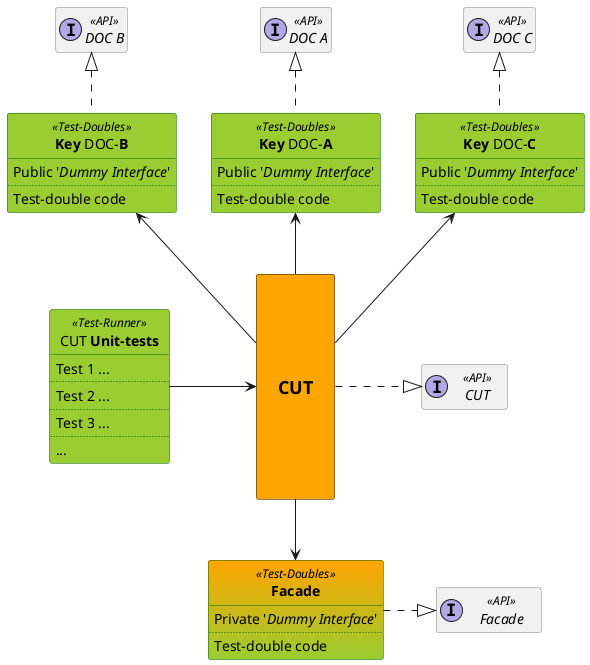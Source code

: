 @startuml

!definelong SET_DOC(_name_, _type_, _id_, _direction_='up')
interface "DOC _name_" as _name_ <<API>>
class "**_type_** DOC-**_name_**" as _id_ <<Test-Doubles>>
{
Public '//Dummy Interface//'
..
Test-double code
}
_id_ ._direction_.|> _name_
!enddefinelong

skinparam class {
    borderColor<<API>> gray
    borderStyle<<API>> dashed
    BackgroundColor<<Test-Doubles>> yellowgreen
    borderColor<<Test-Doubles>> darkgreen
    BackgroundColor<<Test-Runner>> yellowgreen
    borderColor<<Test-Runner>> darkgreen
}

class       "                    \n\n\n\n\n<size:18>**CUT**</size>\n\n\n\n\n" as cut #orange
interface   "    CUT    " as cutApi <<API>>
class		"**Facade**" as facade <<Test-Doubles>> #orange-yellowgreen {
Private '//Dummy Interface//'
..
Test-double code
}
interface   "    Facade    " as facadeApi <<API>>

together {
	SET_DOC(A, "Key", docA)
	SET_DOC(B, "Key", docB)
	SET_DOC(C, "Key", docC)
}


class "  CUT **Unit-tests**  " as callers <<Test-Runner>>
{
Test 1 ...
..
Test 2 ...
..
Test 3 ...
..
...
}

cut -up-> docA
cut -up-> docB
cut -up-> docC
cut -down-> facade
facade .right.|>facadeApi : "     "
callers -right-> cut : "               "
cut .right.|> cutApi : "               "

hide members 
hide circle
show <<API>> circle
show <<Test-Doubles>> members
show <<Test-Runner>> members

@enduml